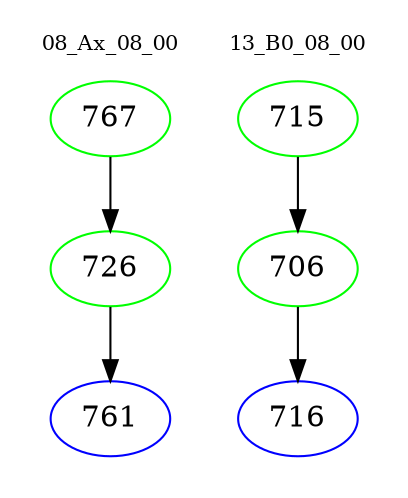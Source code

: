 digraph{
subgraph cluster_0 {
color = white
label = "08_Ax_08_00";
fontsize=10;
T0_767 [label="767", color="green"]
T0_767 -> T0_726 [color="black"]
T0_726 [label="726", color="green"]
T0_726 -> T0_761 [color="black"]
T0_761 [label="761", color="blue"]
}
subgraph cluster_1 {
color = white
label = "13_B0_08_00";
fontsize=10;
T1_715 [label="715", color="green"]
T1_715 -> T1_706 [color="black"]
T1_706 [label="706", color="green"]
T1_706 -> T1_716 [color="black"]
T1_716 [label="716", color="blue"]
}
}
